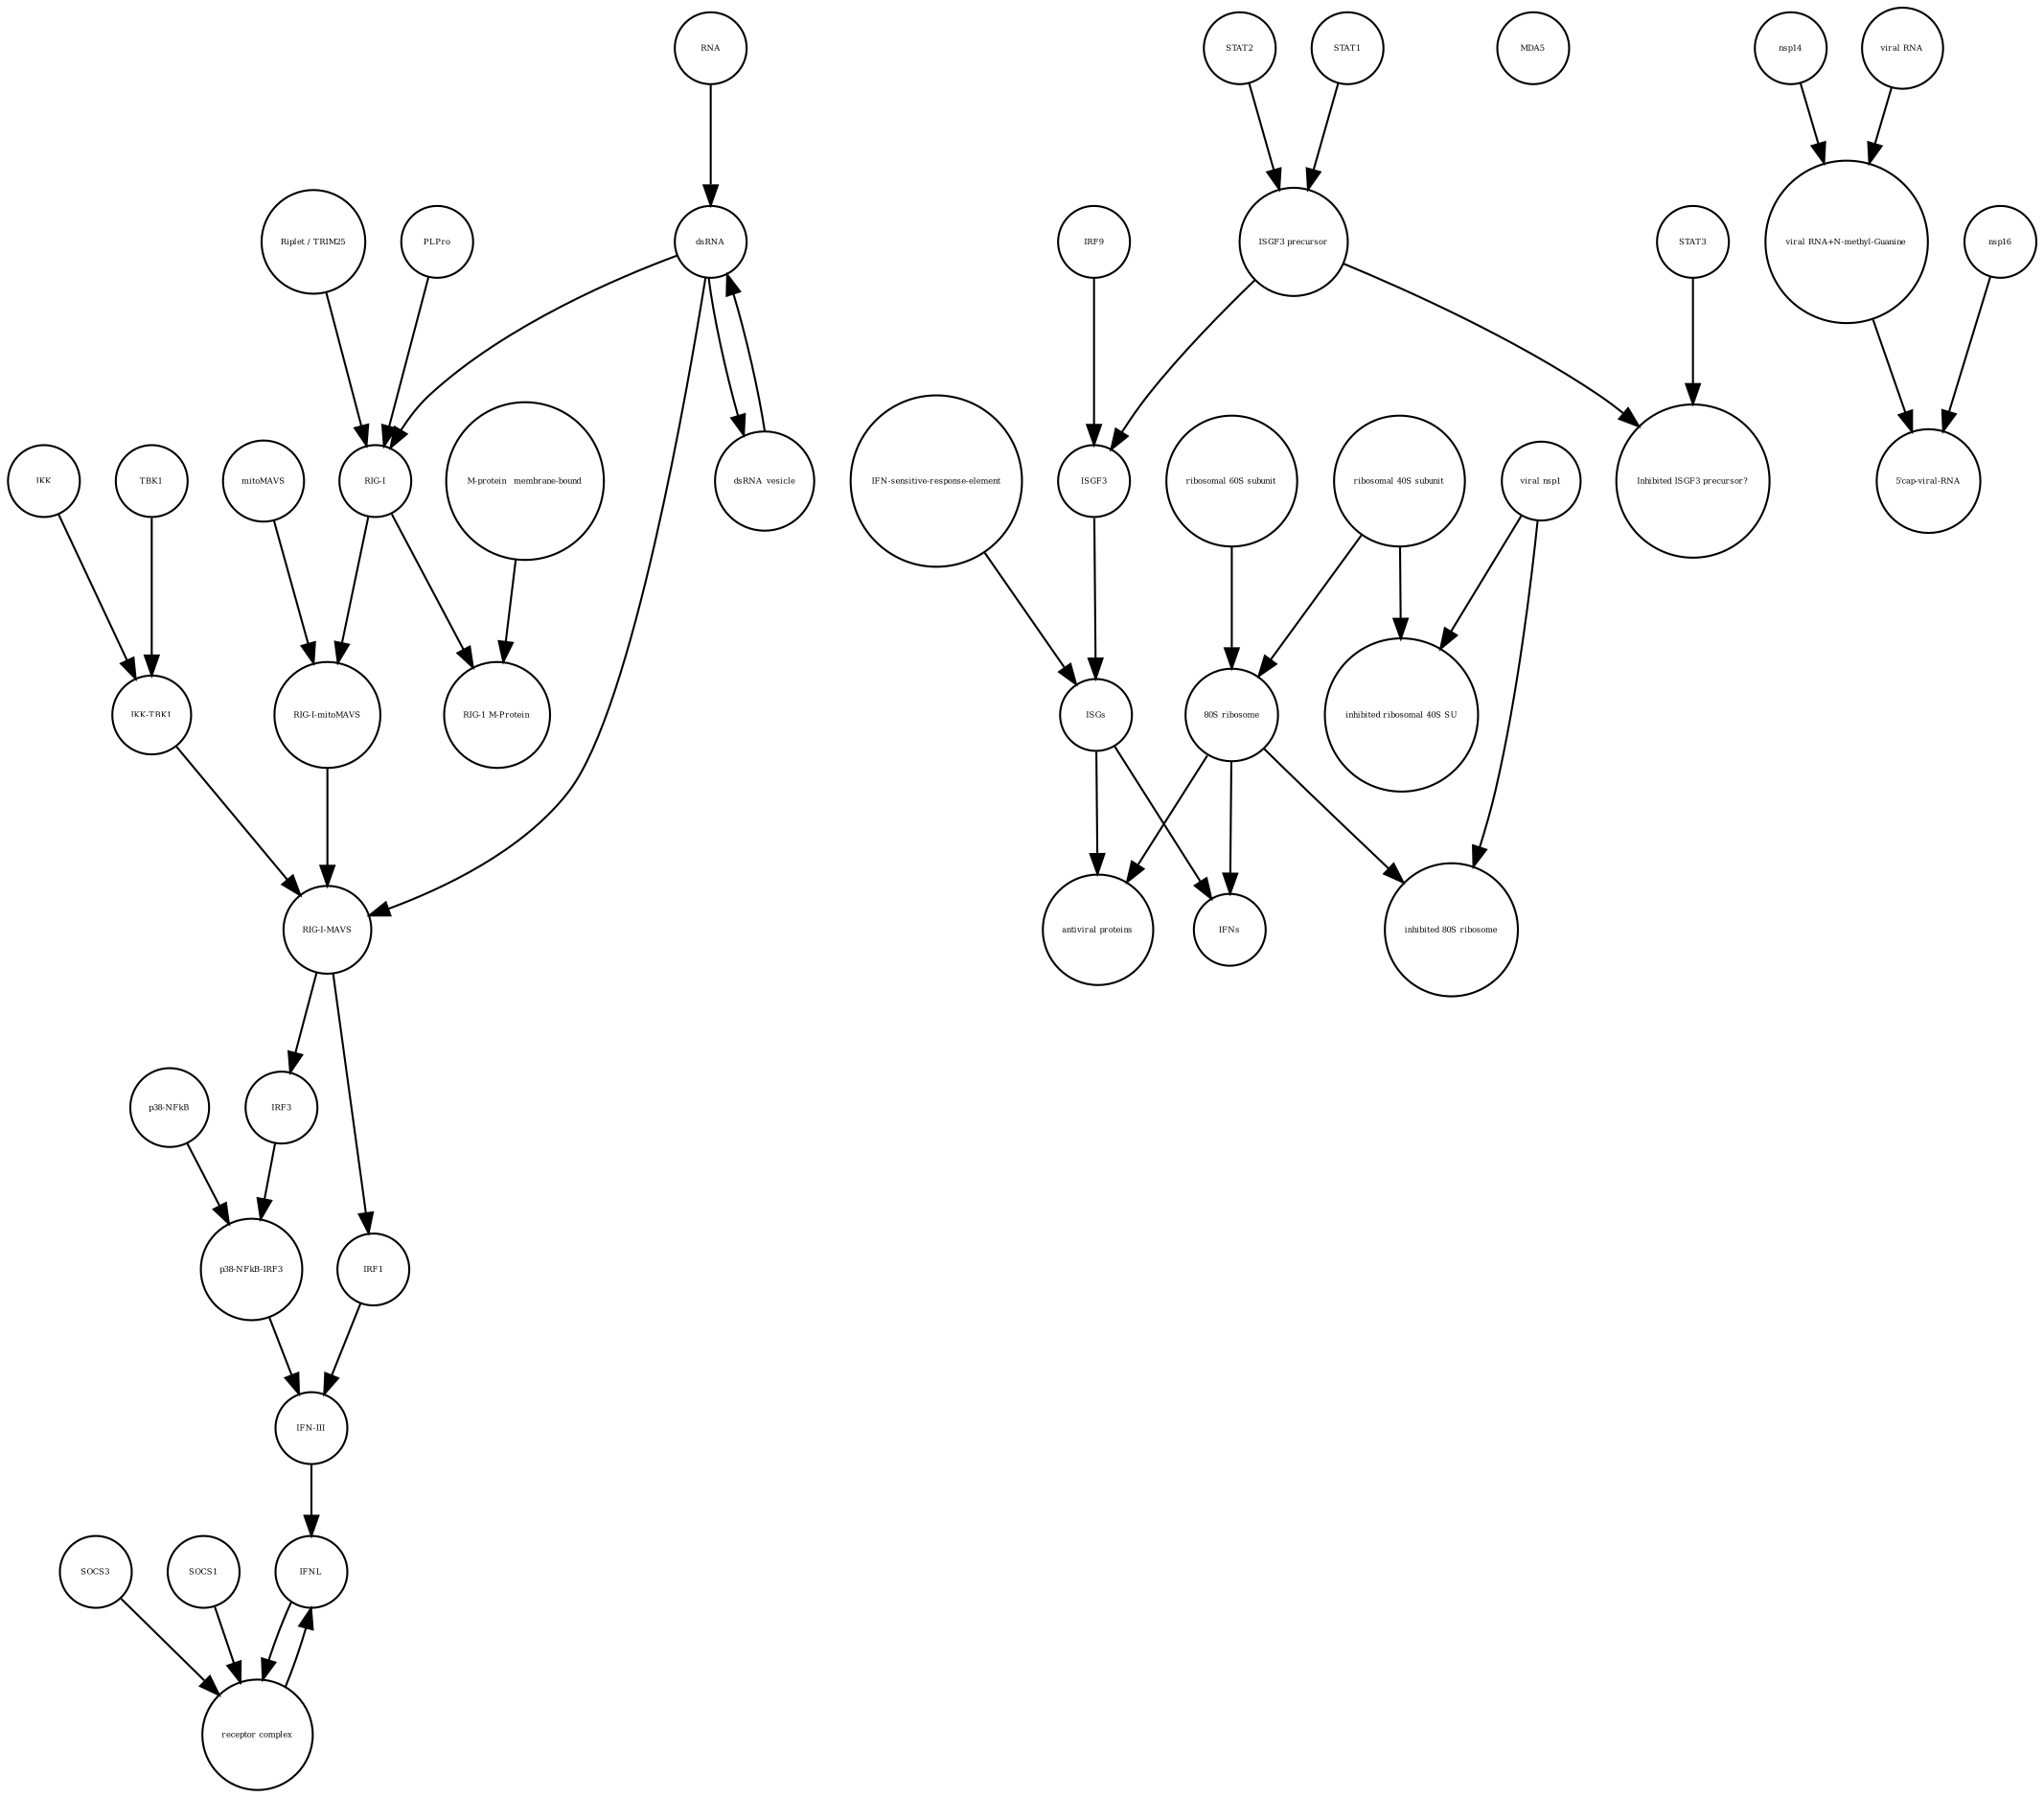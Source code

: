 strict digraph  {
dsRNA [annotation="", bipartite=0, cls="nucleic acid feature", fontsize=4, label=dsRNA, shape=circle];
IRF1 [annotation="", bipartite=0, cls=macromolecule, fontsize=4, label=IRF1, shape=circle];
"RIG-I-mitoMAVS" [annotation="", bipartite=0, cls=complex, fontsize=4, label="RIG-I-mitoMAVS", shape=circle];
"M-protein_ membrane-bound" [annotation="", bipartite=0, cls=macromolecule, fontsize=4, label="M-protein_ membrane-bound", shape=circle];
ISGs [annotation="", bipartite=0, cls="nucleic acid feature", fontsize=4, label=ISGs, shape=circle];
"80S ribosome" [annotation="", bipartite=0, cls=complex, fontsize=4, label="80S ribosome", shape=circle];
"Inhibited ISGF3 precursor?" [annotation="", bipartite=0, cls=complex, fontsize=4, label="Inhibited ISGF3 precursor?", shape=circle];
mitoMAVS [annotation="", bipartite=0, cls=macromolecule, fontsize=4, label=mitoMAVS, shape=circle];
"IFN-III" [annotation="", bipartite=0, cls=macromolecule, fontsize=4, label="IFN-III", shape=circle];
"inhibited ribosomal 40S SU" [annotation="urn_miriam_doi_10.1101%2F2020.05.18.102467", bipartite=0, cls=complex, fontsize=4, label="inhibited ribosomal 40S SU", shape=circle];
"RIG-I" [annotation="", bipartite=0, cls=macromolecule, fontsize=4, label="RIG-I", shape=circle];
"p38-NFkB" [annotation="", bipartite=0, cls=complex, fontsize=4, label="p38-NFkB", shape=circle];
IKK [annotation="", bipartite=0, cls=macromolecule, fontsize=4, label=IKK, shape=circle];
IFNL [annotation="", bipartite=0, cls=macromolecule, fontsize=4, label=IFNL, shape=circle];
IFNs [annotation="", bipartite=0, cls=macromolecule, fontsize=4, label=IFNs, shape=circle];
MDA5 [annotation="", bipartite=0, cls=macromolecule, fontsize=4, label=MDA5, shape=circle];
nsp14 [annotation="", bipartite=0, cls=macromolecule, fontsize=4, label=nsp14, shape=circle];
"RIG-I-MAVS" [annotation="", bipartite=0, cls=complex, fontsize=4, label="RIG-I-MAVS", shape=circle];
IRF3 [annotation="", bipartite=0, cls=macromolecule, fontsize=4, label=IRF3, shape=circle];
"Riplet / TRIM25" [annotation="", bipartite=0, cls=macromolecule, fontsize=4, label="Riplet / TRIM25", shape=circle];
STAT2 [annotation="", bipartite=0, cls=macromolecule, fontsize=4, label=STAT2, shape=circle];
TBK1 [annotation="", bipartite=0, cls=macromolecule, fontsize=4, label=TBK1, shape=circle];
STAT1 [annotation="", bipartite=0, cls=macromolecule, fontsize=4, label=STAT1, shape=circle];
SOCS3 [annotation="", bipartite=0, cls=macromolecule, fontsize=4, label=SOCS3, shape=circle];
"IFN-sensitive-response-element" [annotation="", bipartite=0, cls="nucleic acid feature", fontsize=4, label="IFN-sensitive-response-element", shape=circle];
"IKK-TBK1" [annotation="", bipartite=0, cls=complex, fontsize=4, label="IKK-TBK1", shape=circle];
nsp16 [annotation="", bipartite=0, cls=macromolecule, fontsize=4, label=nsp16, shape=circle];
IRF9 [annotation="", bipartite=0, cls=macromolecule, fontsize=4, label=IRF9, shape=circle];
RNA [annotation="", bipartite=0, cls="nucleic acid feature", fontsize=4, label=RNA, shape=circle];
"ribosomal 60S subunit" [annotation="", bipartite=0, cls=complex, fontsize=4, label="ribosomal 60S subunit", shape=circle];
"viral RNA" [annotation="", bipartite=0, cls="nucleic acid feature", fontsize=4, label="viral RNA", shape=circle];
PLPro [annotation="", bipartite=0, cls=macromolecule, fontsize=4, label=PLPro, shape=circle];
ISGF3 [annotation="", bipartite=0, cls=complex, fontsize=4, label=ISGF3, shape=circle];
dsRNA_vesicle [annotation="", bipartite=0, cls="nucleic acid feature", fontsize=4, label=dsRNA_vesicle, shape=circle];
"antiviral proteins" [annotation="", bipartite=0, cls=macromolecule, fontsize=4, label="antiviral proteins", shape=circle];
STAT3 [annotation="", bipartite=0, cls=macromolecule, fontsize=4, label=STAT3, shape=circle];
"RIG-1 M-Protein" [annotation="", bipartite=0, cls=complex, fontsize=4, label="RIG-1 M-Protein", shape=circle];
"ISGF3 precursor" [annotation="", bipartite=0, cls=complex, fontsize=4, label="ISGF3 precursor", shape=circle];
"ribosomal 40S subunit" [annotation="", bipartite=0, cls=complex, fontsize=4, label="ribosomal 40S subunit", shape=circle];
SOCS1 [annotation="", bipartite=0, cls=macromolecule, fontsize=4, label=SOCS1, shape=circle];
"viral nsp1" [annotation="", bipartite=0, cls=macromolecule, fontsize=4, label="viral nsp1", shape=circle];
"viral RNA+N-methyl-Guanine" [annotation="", bipartite=0, cls="nucleic acid feature", fontsize=4, label="viral RNA+N-methyl-Guanine", shape=circle];
"p38-NFkB-IRF3" [annotation="", bipartite=0, cls=complex, fontsize=4, label="p38-NFkB-IRF3", shape=circle];
"inhibited 80S ribosome" [annotation="", bipartite=0, cls=complex, fontsize=4, label="inhibited 80S ribosome", shape=circle];
"receptor complex" [annotation="", bipartite=0, cls=complex, fontsize=4, label="receptor complex", shape=circle];
"5'cap-viral-RNA" [annotation="", bipartite=0, cls="nucleic acid feature", fontsize=4, label="5'cap-viral-RNA", shape=circle];
dsRNA -> dsRNA_vesicle  [annotation="", interaction_type=production];
dsRNA -> "RIG-I"  [annotation="", interaction_type="necessary stimulation"];
dsRNA -> "RIG-I-MAVS"  [annotation="", interaction_type="necessary stimulation"];
IRF1 -> "IFN-III"  [annotation="", interaction_type=stimulation];
"RIG-I-mitoMAVS" -> "RIG-I-MAVS"  [annotation="", interaction_type=production];
"M-protein_ membrane-bound" -> "RIG-1 M-Protein"  [annotation="", interaction_type=production];
ISGs -> "antiviral proteins"  [annotation="", interaction_type=production];
ISGs -> IFNs  [annotation="", interaction_type=production];
"80S ribosome" -> "inhibited 80S ribosome"  [annotation="", interaction_type=production];
"80S ribosome" -> "antiviral proteins"  [annotation="", interaction_type=catalysis];
"80S ribosome" -> IFNs  [annotation="", interaction_type=catalysis];
mitoMAVS -> "RIG-I-mitoMAVS"  [annotation="", interaction_type=production];
"IFN-III" -> IFNL  [annotation="", interaction_type=production];
"RIG-I" -> "RIG-1 M-Protein"  [annotation="", interaction_type=production];
"RIG-I" -> "RIG-I-mitoMAVS"  [annotation="", interaction_type=production];
"p38-NFkB" -> "p38-NFkB-IRF3"  [annotation="", interaction_type=production];
IKK -> "IKK-TBK1"  [annotation="", interaction_type=production];
IFNL -> "receptor complex"  [annotation="", interaction_type=stimulation];
nsp14 -> "viral RNA+N-methyl-Guanine"  [annotation="", interaction_type=catalysis];
"RIG-I-MAVS" -> IRF1  [annotation="", interaction_type=catalysis];
"RIG-I-MAVS" -> IRF3  [annotation="", interaction_type=stimulation];
IRF3 -> "p38-NFkB-IRF3"  [annotation="", interaction_type=production];
"Riplet / TRIM25" -> "RIG-I"  [annotation="", interaction_type=catalysis];
STAT2 -> "ISGF3 precursor"  [annotation="", interaction_type=production];
TBK1 -> "IKK-TBK1"  [annotation="", interaction_type=production];
STAT1 -> "ISGF3 precursor"  [annotation="", interaction_type=production];
SOCS3 -> "receptor complex"  [annotation="", interaction_type=production];
"IFN-sensitive-response-element" -> ISGs  [annotation="", interaction_type=production];
"IKK-TBK1" -> "RIG-I-MAVS"  [annotation="", interaction_type=production];
nsp16 -> "5'cap-viral-RNA"  [annotation="urn_miriam_doi_10.1016%2Fj.chom.2020.05.008", interaction_type=catalysis];
IRF9 -> ISGF3  [annotation="", interaction_type=production];
RNA -> dsRNA  [annotation="", interaction_type=production];
"ribosomal 60S subunit" -> "80S ribosome"  [annotation="", interaction_type=production];
"viral RNA" -> "viral RNA+N-methyl-Guanine"  [annotation="", interaction_type=production];
PLPro -> "RIG-I"  [annotation="", interaction_type=catalysis];
ISGF3 -> ISGs  [annotation="", interaction_type="necessary stimulation"];
dsRNA_vesicle -> dsRNA  [annotation="", interaction_type=production];
STAT3 -> "Inhibited ISGF3 precursor?"  [annotation="", interaction_type=production];
"ISGF3 precursor" -> ISGF3  [annotation="", interaction_type=production];
"ISGF3 precursor" -> "Inhibited ISGF3 precursor?"  [annotation="", interaction_type=production];
"ribosomal 40S subunit" -> "80S ribosome"  [annotation="", interaction_type=production];
"ribosomal 40S subunit" -> "inhibited ribosomal 40S SU"  [annotation="", interaction_type=production];
SOCS1 -> "receptor complex"  [annotation="", interaction_type=production];
"viral nsp1" -> "inhibited 80S ribosome"  [annotation="", interaction_type=production];
"viral nsp1" -> "inhibited ribosomal 40S SU"  [annotation="", interaction_type=production];
"viral RNA+N-methyl-Guanine" -> "5'cap-viral-RNA"  [annotation="", interaction_type=production];
"p38-NFkB-IRF3" -> "IFN-III"  [annotation="", interaction_type=stimulation];
"receptor complex" -> IFNL  [annotation="", interaction_type=production];
}
